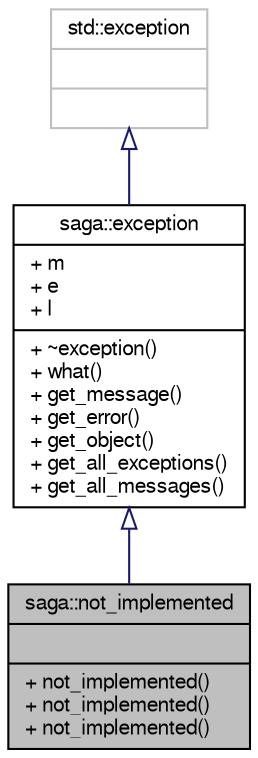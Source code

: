 digraph G
{
  bgcolor="transparent";
  edge [fontname="FreeSans",fontsize="10",labelfontname="FreeSans",labelfontsize="10"];
  node [fontname="FreeSans",fontsize="10",shape=record];
  Node1 [label="{saga::not_implemented\n||+ not_implemented()\l+ not_implemented()\l+ not_implemented()\l}",height=0.2,width=0.4,color="black", fillcolor="grey75", style="filled" fontcolor="black"];
  Node2 -> Node1 [dir="back",color="midnightblue",fontsize="10",style="solid",arrowtail="onormal",fontname="FreeSans"];
  Node2 [label="{saga::exception\n|+ m\l+ e\l+ l\l|+ ~exception()\l+ what()\l+ get_message()\l+ get_error()\l+ get_object()\l+ get_all_exceptions()\l+ get_all_messages()\l}",height=0.2,width=0.4,color="black",URL="$classsaga_1_1exception.html"];
  Node3 -> Node2 [dir="back",color="midnightblue",fontsize="10",style="solid",arrowtail="onormal",fontname="FreeSans"];
  Node3 [label="{std::exception\n||}",height=0.2,width=0.4,color="grey75",tooltip="STL class."];
}
